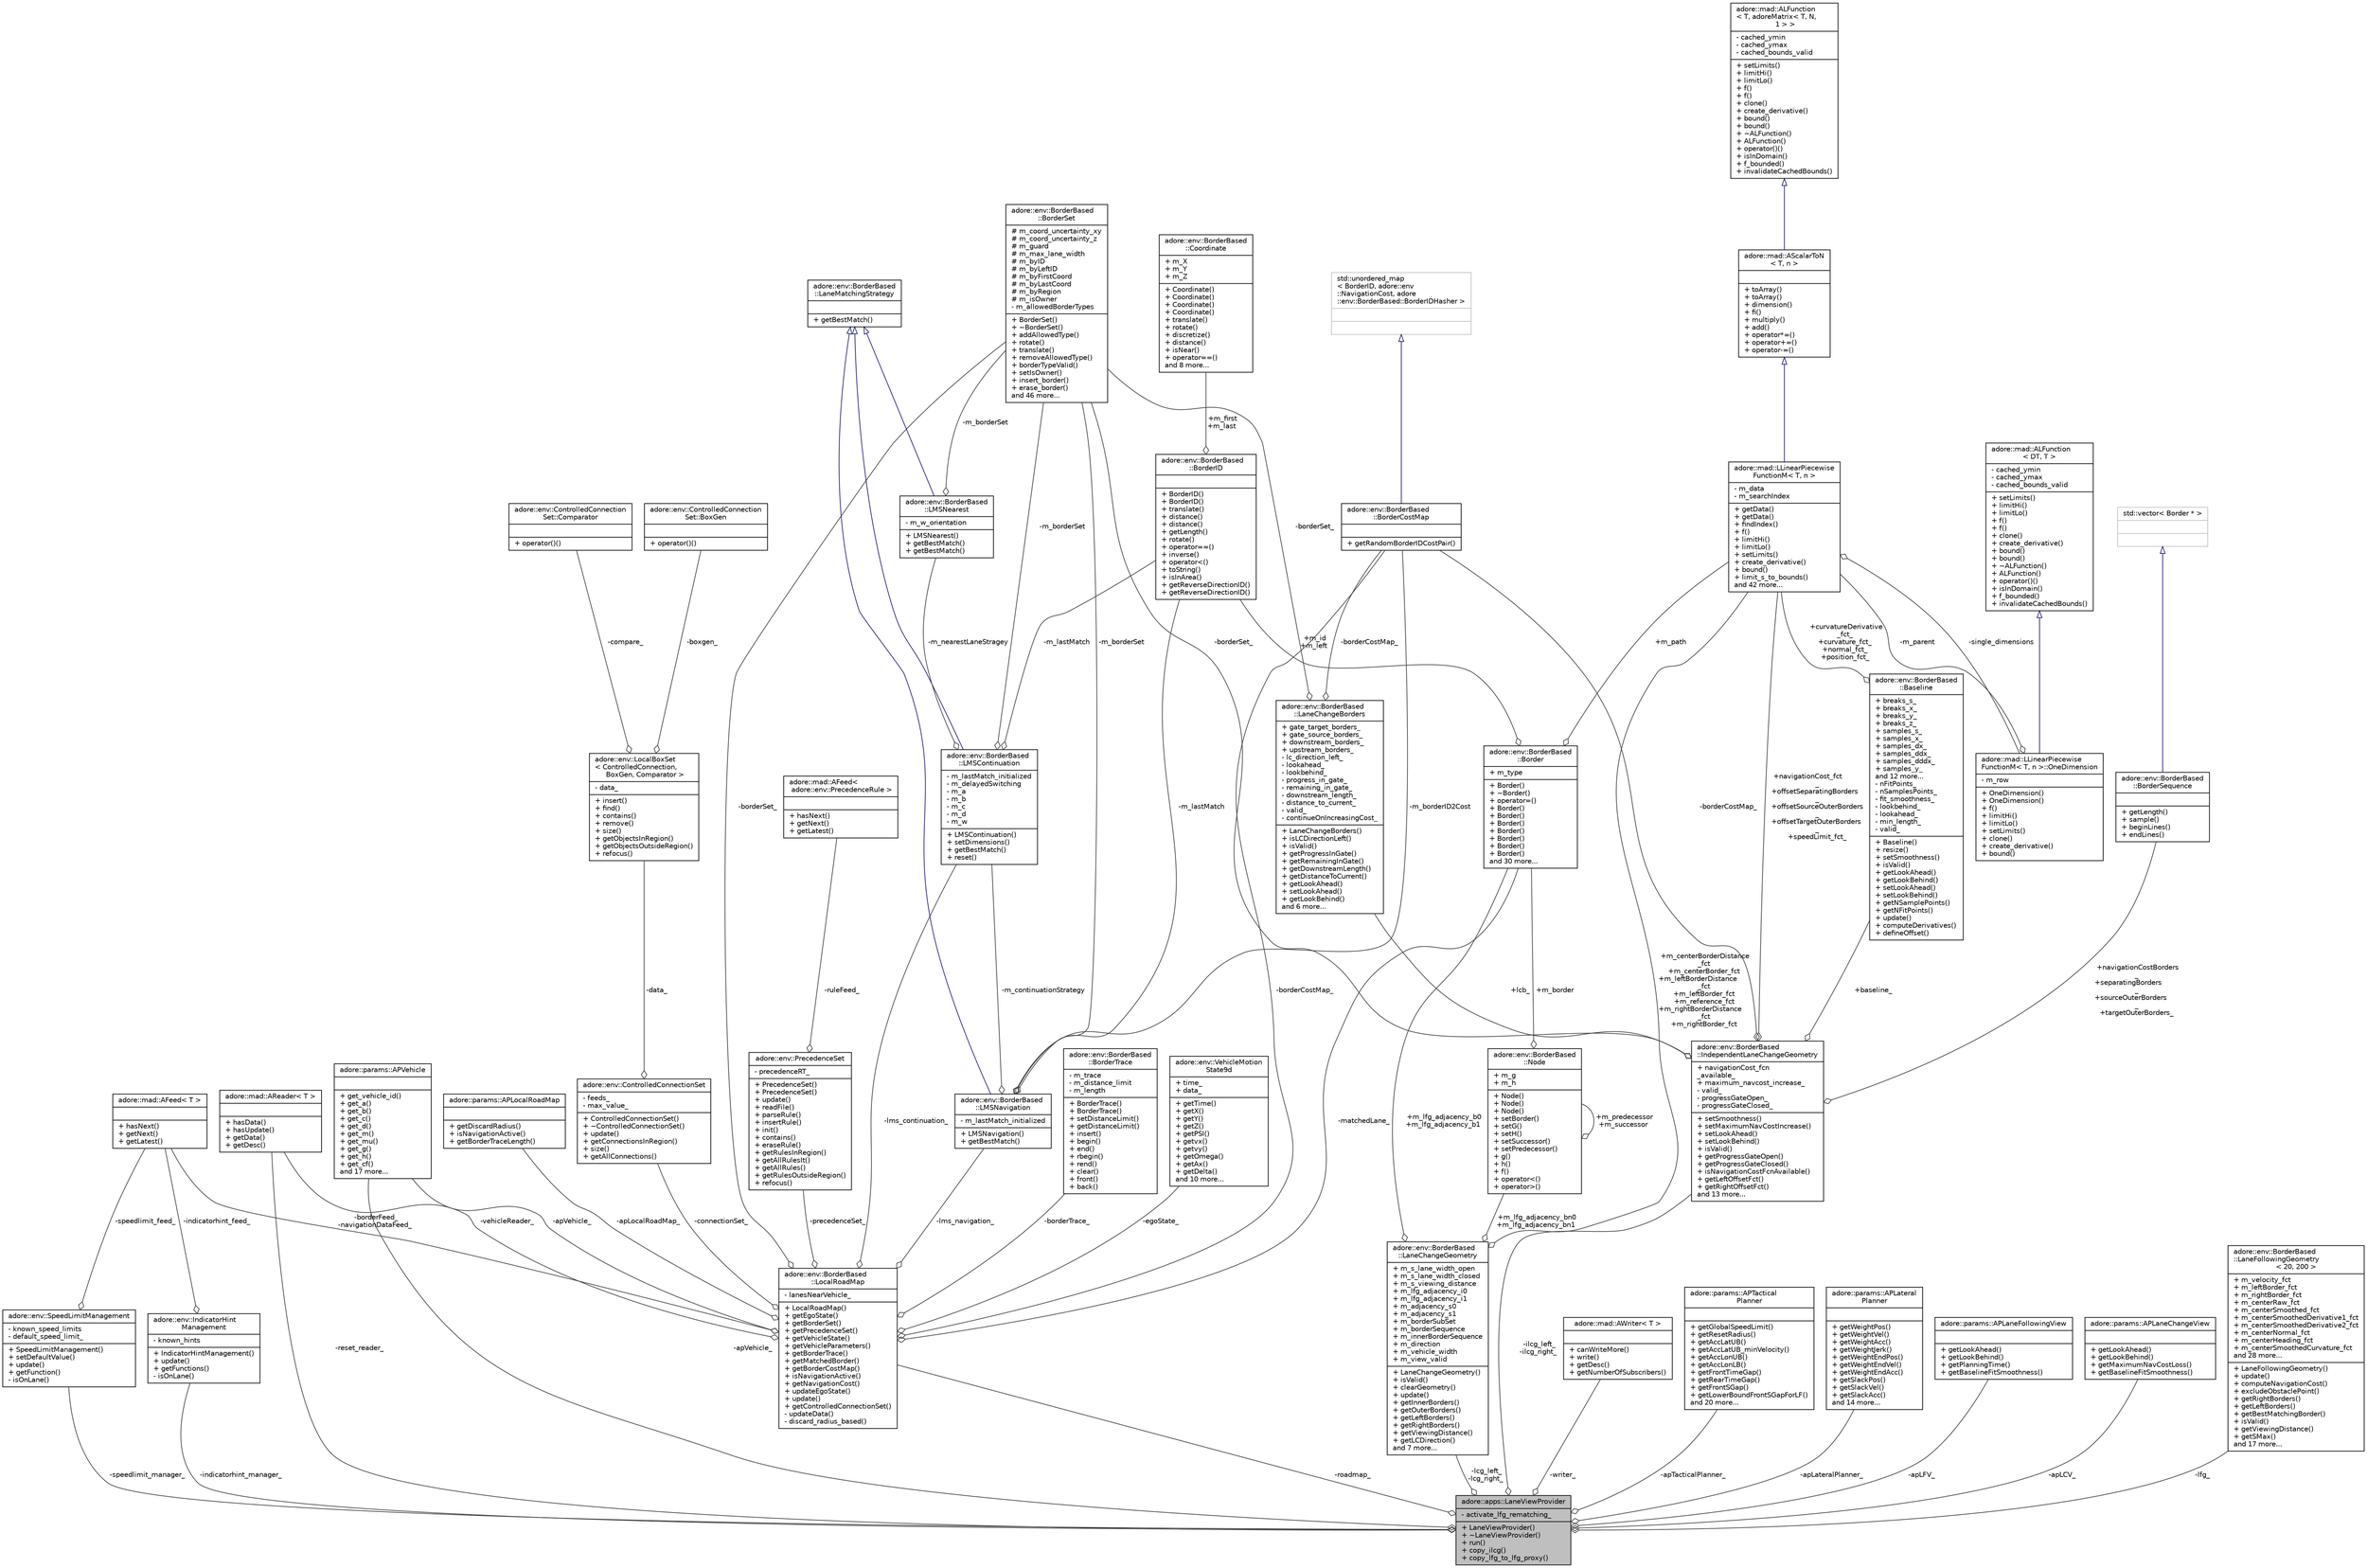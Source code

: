 digraph "adore::apps::LaneViewProvider"
{
 // LATEX_PDF_SIZE
  edge [fontname="Helvetica",fontsize="10",labelfontname="Helvetica",labelfontsize="10"];
  node [fontname="Helvetica",fontsize="10",shape=record];
  Node1 [label="{adore::apps::LaneViewProvider\n|- activate_lfg_rematching_\l|+ LaneViewProvider()\l+ ~LaneViewProvider()\l+ run()\l+ copy_ilcg()\l+ copy_lfg_to_lfg_proxy()\l}",height=0.2,width=0.4,color="black", fillcolor="grey75", style="filled", fontcolor="black",tooltip="A node which computes lanefollowing and lanechange geometry and provides the results to subsequent mo..."];
  Node2 -> Node1 [color="grey25",fontsize="10",style="solid",label=" -reset_reader_" ,arrowhead="odiamond",fontname="Helvetica"];
  Node2 [label="{adore::mad::AReader\< T \>\n||+ hasData()\l+ hasUpdate()\l+ getData()\l+ getDesc()\l}",height=0.2,width=0.4,color="black", fillcolor="white", style="filled",URL="$classadore_1_1mad_1_1AReader.html",tooltip=" "];
  Node3 -> Node1 [color="grey25",fontsize="10",style="solid",label=" -apVehicle_" ,arrowhead="odiamond",fontname="Helvetica"];
  Node3 [label="{adore::params::APVehicle\n||+ get_vehicle_id()\l+ get_a()\l+ get_b()\l+ get_c()\l+ get_d()\l+ get_m()\l+ get_mu()\l+ get_g()\l+ get_h()\l+ get_cf()\land 17 more...\l}",height=0.2,width=0.4,color="black", fillcolor="white", style="filled",URL="$classadore_1_1params_1_1APVehicle.html",tooltip="abstract class for vehicle configuration related paremeters"];
  Node4 -> Node1 [color="grey25",fontsize="10",style="solid",label=" -writer_" ,arrowhead="odiamond",fontname="Helvetica"];
  Node4 [label="{adore::mad::AWriter\< T \>\n||+ canWriteMore()\l+ write()\l+ getDesc()\l+ getNumberOfSubscribers()\l}",height=0.2,width=0.4,color="black", fillcolor="white", style="filled",URL="$classadore_1_1mad_1_1AWriter.html",tooltip=" "];
  Node5 -> Node1 [color="grey25",fontsize="10",style="solid",label=" -apTacticalPlanner_" ,arrowhead="odiamond",fontname="Helvetica"];
  Node5 [label="{adore::params::APTactical\lPlanner\n||+ getGlobalSpeedLimit()\l+ getResetRadius()\l+ getAccLatUB()\l+ getAccLatUB_minVelocity()\l+ getAccLonUB()\l+ getAccLonLB()\l+ getFrontTimeGap()\l+ getRearTimeGap()\l+ getFrontSGap()\l+ getLowerBoundFrontSGapForLF()\land 20 more...\l}",height=0.2,width=0.4,color="black", fillcolor="white", style="filled",URL="$classadore_1_1params_1_1APTacticalPlanner.html",tooltip="abstract classs containing parameters to configure aspects and constraints of the tactical planner"];
  Node6 -> Node1 [color="grey25",fontsize="10",style="solid",label=" -speedlimit_manager_" ,arrowhead="odiamond",fontname="Helvetica"];
  Node6 [label="{adore::env::SpeedLimitManagement\n|- known_speed_limits\l- default_speed_limit_\l|+ SpeedLimitManagement()\l+ setDefaultValue()\l+ update()\l+ getFunction()\l- isOnLane()\l}",height=0.2,width=0.4,color="black", fillcolor="white", style="filled",URL="$classadore_1_1env_1_1SpeedLimitManagement.html",tooltip="automatically manage speed limit information based on current vehicle position"];
  Node7 -> Node6 [color="grey25",fontsize="10",style="solid",label=" -speedlimit_feed_" ,arrowhead="odiamond",fontname="Helvetica"];
  Node7 [label="{adore::mad::AFeed\< T \>\n||+ hasNext()\l+ getNext()\l+ getLatest()\l}",height=0.2,width=0.4,color="black", fillcolor="white", style="filled",URL="$classadore_1_1mad_1_1AFeed.html",tooltip=" "];
  Node8 -> Node1 [color="grey25",fontsize="10",style="solid",label=" -apLateralPlanner_" ,arrowhead="odiamond",fontname="Helvetica"];
  Node8 [label="{adore::params::APLateral\lPlanner\n||+ getWeightPos()\l+ getWeightVel()\l+ getWeightAcc()\l+ getWeightJerk()\l+ getWeightEndPos()\l+ getWeightEndVel()\l+ getWeightEndAcc()\l+ getSlackPos()\l+ getSlackVel()\l+ getSlackAcc()\land 14 more...\l}",height=0.2,width=0.4,color="black", fillcolor="white", style="filled",URL="$classadore_1_1params_1_1APLateralPlanner.html",tooltip="abstract class containing parameters related to configuring the lateral planner"];
  Node9 -> Node1 [color="grey25",fontsize="10",style="solid",label=" -apLFV_" ,arrowhead="odiamond",fontname="Helvetica"];
  Node9 [label="{adore::params::APLaneFollowingView\n||+ getLookAhead()\l+ getLookBehind()\l+ getPlanningTime()\l+ getBaselineFitSmoothness()\l}",height=0.2,width=0.4,color="black", fillcolor="white", style="filled",URL="$classadore_1_1params_1_1APLaneFollowingView.html",tooltip="abstract class containing parameters for a lane following view"];
  Node10 -> Node1 [color="grey25",fontsize="10",style="solid",label=" -lcg_left_\n-lcg_right_" ,arrowhead="odiamond",fontname="Helvetica"];
  Node10 [label="{adore::env::BorderBased\l::LaneChangeGeometry\n|+ m_s_lane_width_open\l+ m_s_lane_width_closed\l+ m_s_viewing_distance\l+ m_lfg_adjacency_i0\l+ m_lfg_adjacency_i1\l+ m_adjacency_s0\l+ m_adjacency_s1\l+ m_borderSubSet\l+ m_borderSequence\l+ m_innerBorderSequence\l+ m_direction\l+ m_vehicle_width\l+ m_view_valid\l|+ LaneChangeGeometry()\l+ isValid()\l+ clearGeometry()\l+ update()\l+ getInnerBorders()\l+ getOuterBorders()\l+ getLeftBorders()\l+ getRightBorders()\l+ getViewingDistance()\l+ getLCDirection()\land 7 more...\l}",height=0.2,width=0.4,color="black", fillcolor="white", style="filled",URL="$classadore_1_1env_1_1BorderBased_1_1LaneChangeGeometry.html",tooltip="A class with a geometry description of a lane next to the current lane."];
  Node11 -> Node10 [color="grey25",fontsize="10",style="solid",label=" +m_lfg_adjacency_bn0\n+m_lfg_adjacency_bn1" ,arrowhead="odiamond",fontname="Helvetica"];
  Node11 [label="{adore::env::BorderBased\l::Node\n|+ m_g\l+ m_h\l|+ Node()\l+ Node()\l+ Node()\l+ setBorder()\l+ setG()\l+ setH()\l+ setSuccessor()\l+ setPredecessor()\l+ g()\l+ h()\l+ f()\l+ operator\<()\l+ operator\>()\l}",height=0.2,width=0.4,color="black", fillcolor="white", style="filled",URL="$structadore_1_1env_1_1BorderBased_1_1Node.html",tooltip=" "];
  Node11 -> Node11 [color="grey25",fontsize="10",style="solid",label=" +m_predecessor\n+m_successor" ,arrowhead="odiamond",fontname="Helvetica"];
  Node12 -> Node11 [color="grey25",fontsize="10",style="solid",label=" +m_border" ,arrowhead="odiamond",fontname="Helvetica"];
  Node12 [label="{adore::env::BorderBased\l::Border\n|+ m_type\l|+ Border()\l+ ~Border()\l+ operator=()\l+ Border()\l+ Border()\l+ Border()\l+ Border()\l+ Border()\l+ Border()\l+ Border()\land 30 more...\l}",height=0.2,width=0.4,color="black", fillcolor="white", style="filled",URL="$structadore_1_1env_1_1BorderBased_1_1Border.html",tooltip="The border struct contains data of the smallest."];
  Node13 -> Node12 [color="grey25",fontsize="10",style="solid",label=" +m_path" ,arrowhead="odiamond",fontname="Helvetica"];
  Node13 [label="{adore::mad::LLinearPiecewise\lFunctionM\< T, n \>\n|- m_data\l- m_searchIndex\l|+ getData()\l+ getData()\l+ findIndex()\l+ f()\l+ limitHi()\l+ limitLo()\l+ setLimits()\l+ create_derivative()\l+ bound()\l+ limit_s_to_bounds()\land 42 more...\l}",height=0.2,width=0.4,color="black", fillcolor="white", style="filled",URL="$classadore_1_1mad_1_1LLinearPiecewiseFunctionM.html",tooltip=" "];
  Node14 -> Node13 [dir="back",color="midnightblue",fontsize="10",style="solid",arrowtail="onormal",fontname="Helvetica"];
  Node14 [label="{adore::mad::AScalarToN\l\< T, n \>\n||+ toArray()\l+ toArray()\l+ dimension()\l+ fi()\l+ multiply()\l+ add()\l+ operator*=()\l+ operator+=()\l+ operator-=()\l}",height=0.2,width=0.4,color="black", fillcolor="white", style="filled",URL="$classadore_1_1mad_1_1AScalarToN.html",tooltip=" "];
  Node15 -> Node14 [dir="back",color="midnightblue",fontsize="10",style="solid",arrowtail="onormal",fontname="Helvetica"];
  Node15 [label="{adore::mad::ALFunction\l\< T, adoreMatrix\< T, N,\l 1 \> \>\n|- cached_ymin\l- cached_ymax\l- cached_bounds_valid\l|+ setLimits()\l+ limitHi()\l+ limitLo()\l+ f()\l+ f()\l+ clone()\l+ create_derivative()\l+ bound()\l+ bound()\l+ ~ALFunction()\l+ ALFunction()\l+ operator()()\l+ isInDomain()\l+ f_bounded()\l+ invalidateCachedBounds()\l}",height=0.2,width=0.4,color="black", fillcolor="white", style="filled",URL="$classadore_1_1mad_1_1ALFunction.html",tooltip=" "];
  Node16 -> Node13 [color="grey25",fontsize="10",style="solid",label=" -single_dimensions" ,arrowhead="odiamond",fontname="Helvetica"];
  Node16 [label="{adore::mad::LLinearPiecewise\lFunctionM\< T, n \>::OneDimension\n|- m_row\l|+ OneDimension()\l+ OneDimension()\l+ f()\l+ limitHi()\l+ limitLo()\l+ setLimits()\l+ clone()\l+ create_derivative()\l+ bound()\l}",height=0.2,width=0.4,color="black", fillcolor="white", style="filled",URL="$classadore_1_1mad_1_1LLinearPiecewiseFunctionM_1_1OneDimension.html",tooltip=" "];
  Node17 -> Node16 [dir="back",color="midnightblue",fontsize="10",style="solid",arrowtail="onormal",fontname="Helvetica"];
  Node17 [label="{adore::mad::ALFunction\l\< DT, T \>\n|- cached_ymin\l- cached_ymax\l- cached_bounds_valid\l|+ setLimits()\l+ limitHi()\l+ limitLo()\l+ f()\l+ f()\l+ clone()\l+ create_derivative()\l+ bound()\l+ bound()\l+ ~ALFunction()\l+ ALFunction()\l+ operator()()\l+ isInDomain()\l+ f_bounded()\l+ invalidateCachedBounds()\l}",height=0.2,width=0.4,color="black", fillcolor="white", style="filled",URL="$classadore_1_1mad_1_1ALFunction.html",tooltip=" "];
  Node13 -> Node16 [color="grey25",fontsize="10",style="solid",label=" -m_parent" ,arrowhead="odiamond",fontname="Helvetica"];
  Node18 -> Node12 [color="grey25",fontsize="10",style="solid",label=" +m_id\n+m_left" ,arrowhead="odiamond",fontname="Helvetica"];
  Node18 [label="{adore::env::BorderBased\l::BorderID\n||+ BorderID()\l+ BorderID()\l+ translate()\l+ distance()\l+ distance()\l+ getLength()\l+ rotate()\l+ operator==()\l+ inverse()\l+ operator\<()\l+ toString()\l+ isInArea()\l+ getReverseDirectionID()\l+ getReverseDirectionID()\l}",height=0.2,width=0.4,color="black", fillcolor="white", style="filled",URL="$structadore_1_1env_1_1BorderBased_1_1BorderID.html",tooltip="This struct identifies a Border by the coordinates of the starting and the end point."];
  Node19 -> Node18 [color="grey25",fontsize="10",style="solid",label=" +m_first\n+m_last" ,arrowhead="odiamond",fontname="Helvetica"];
  Node19 [label="{adore::env::BorderBased\l::Coordinate\n|+ m_X\l+ m_Y\l+ m_Z\l|+ Coordinate()\l+ Coordinate()\l+ Coordinate()\l+ Coordinate()\l+ translate()\l+ rotate()\l+ discretize()\l+ distance()\l+ isNear()\l+ operator==()\land 8 more...\l}",height=0.2,width=0.4,color="black", fillcolor="white", style="filled",URL="$structadore_1_1env_1_1BorderBased_1_1Coordinate.html",tooltip="This struct represents 3-dimensional coordines."];
  Node13 -> Node10 [color="grey25",fontsize="10",style="solid",label=" +m_centerBorderDistance\l_fct\n+m_centerBorder_fct\n+m_leftBorderDistance\l_fct\n+m_leftBorder_fct\n+m_reference_fct\n+m_rightBorderDistance\l_fct\n+m_rightBorder_fct" ,arrowhead="odiamond",fontname="Helvetica"];
  Node12 -> Node10 [color="grey25",fontsize="10",style="solid",label=" +m_lfg_adjacency_b0\n+m_lfg_adjacency_b1" ,arrowhead="odiamond",fontname="Helvetica"];
  Node20 -> Node1 [color="grey25",fontsize="10",style="solid",label=" -indicatorhint_manager_" ,arrowhead="odiamond",fontname="Helvetica"];
  Node20 [label="{adore::env::IndicatorHint\lManagement\n|- known_hints\l|+ IndicatorHintManagement()\l+ update()\l+ getFunctions()\l- isOnLane()\l}",height=0.2,width=0.4,color="black", fillcolor="white", style="filled",URL="$classadore_1_1env_1_1IndicatorHintManagement.html",tooltip="automatically manage indicator hints based on current vehicle position"];
  Node7 -> Node20 [color="grey25",fontsize="10",style="solid",label=" -indicatorhint_feed_" ,arrowhead="odiamond",fontname="Helvetica"];
  Node21 -> Node1 [color="grey25",fontsize="10",style="solid",label=" -roadmap_" ,arrowhead="odiamond",fontname="Helvetica"];
  Node21 [label="{adore::env::BorderBased\l::LocalRoadMap\n|- lanesNearVehicle_\l|+ LocalRoadMap()\l+ getEgoState()\l+ getBorderSet()\l+ getPrecedenceSet()\l+ getVehicleState()\l+ getVehicleParameters()\l+ getBorderTrace()\l+ getMatchedBorder()\l+ getBorderCostMap()\l+ isNavigationActive()\l+ getNavigationCost()\l+ updateEgoState()\l+ update()\l+ getControlledConnectionSet()\l- updateData()\l- discard_radius_based()\l}",height=0.2,width=0.4,color="black", fillcolor="white", style="filled",URL="$classadore_1_1env_1_1BorderBased_1_1LocalRoadMap.html",tooltip=" "];
  Node22 -> Node21 [color="grey25",fontsize="10",style="solid",label=" -borderTrace_" ,arrowhead="odiamond",fontname="Helvetica"];
  Node22 [label="{adore::env::BorderBased\l::BorderTrace\n|- m_trace\l- m_distance_limit\l- m_length\l|+ BorderTrace()\l+ BorderTrace()\l+ setDistanceLimit()\l+ getDistanceLimit()\l+ insert()\l+ begin()\l+ end()\l+ rbegin()\l+ rend()\l+ clear()\l+ front()\l+ back()\l}",height=0.2,width=0.4,color="black", fillcolor="white", style="filled",URL="$classadore_1_1env_1_1BorderBased_1_1BorderTrace.html",tooltip=" "];
  Node2 -> Node21 [color="grey25",fontsize="10",style="solid",label=" -vehicleReader_" ,arrowhead="odiamond",fontname="Helvetica"];
  Node23 -> Node21 [color="grey25",fontsize="10",style="solid",label=" -egoState_" ,arrowhead="odiamond",fontname="Helvetica"];
  Node23 [label="{adore::env::VehicleMotion\lState9d\n|+ time_\l+ data_\l|+ getTime()\l+ getX()\l+ getY()\l+ getZ()\l+ getPSI()\l+ getvx()\l+ getvy()\l+ getOmega()\l+ getAx()\l+ getDelta()\land 10 more...\l}",height=0.2,width=0.4,color="black", fillcolor="white", style="filled",URL="$structadore_1_1env_1_1VehicleMotionState9d.html",tooltip="This struct holds the motion state of the vehicle in 9d."];
  Node24 -> Node21 [color="grey25",fontsize="10",style="solid",label=" -precedenceSet_" ,arrowhead="odiamond",fontname="Helvetica"];
  Node24 [label="{adore::env::PrecedenceSet\n|- precedenceRT_\l|+ PrecedenceSet()\l+ PrecedenceSet()\l+ update()\l+ readFile()\l+ parseRule()\l+ insertRule()\l+ init()\l+ contains()\l+ eraseRule()\l+ getRulesInRegion()\l+ getAllRulesIt()\l+ getAllRules()\l+ getRulesOutsideRegion()\l+ refocus()\l}",height=0.2,width=0.4,color="black", fillcolor="white", style="filled",URL="$classadore_1_1env_1_1PrecedenceSet.html",tooltip="PrecedenceSet contains PrecedenceRules, indexed by the area they affect."];
  Node25 -> Node24 [color="grey25",fontsize="10",style="solid",label=" -ruleFeed_" ,arrowhead="odiamond",fontname="Helvetica"];
  Node25 [label="{adore::mad::AFeed\<\l adore::env::PrecedenceRule \>\n||+ hasNext()\l+ getNext()\l+ getLatest()\l}",height=0.2,width=0.4,color="black", fillcolor="white", style="filled",URL="$classadore_1_1mad_1_1AFeed.html",tooltip=" "];
  Node26 -> Node21 [color="grey25",fontsize="10",style="solid",label=" -borderSet_" ,arrowhead="odiamond",fontname="Helvetica"];
  Node26 [label="{adore::env::BorderBased\l::BorderSet\n|# m_coord_uncertainty_xy\l# m_coord_uncertainty_z\l# m_guard\l# m_max_lane_width\l# m_byID\l# m_byLeftID\l# m_byFirstCoord\l# m_byLastCoord\l# m_byRegion\l# m_isOwner\l- m_allowedBorderTypes\l|+ BorderSet()\l+ ~BorderSet()\l+ addAllowedType()\l+ rotate()\l+ translate()\l+ removeAllowedType()\l+ borderTypeValid()\l+ setIsOwner()\l+ insert_border()\l+ erase_border()\land 46 more...\l}",height=0.2,width=0.4,color="black", fillcolor="white", style="filled",URL="$classadore_1_1env_1_1BorderBased_1_1BorderSet.html",tooltip="efficiently store borders in boost R-tree"];
  Node3 -> Node21 [color="grey25",fontsize="10",style="solid",label=" -apVehicle_" ,arrowhead="odiamond",fontname="Helvetica"];
  Node27 -> Node21 [color="grey25",fontsize="10",style="solid",label=" -borderCostMap_" ,arrowhead="odiamond",fontname="Helvetica"];
  Node27 [label="{adore::env::BorderBased\l::BorderCostMap\n||+ getRandomBorderIDCostPair()\l}",height=0.2,width=0.4,color="black", fillcolor="white", style="filled",URL="$classadore_1_1env_1_1BorderBased_1_1BorderCostMap.html",tooltip=" "];
  Node28 -> Node27 [dir="back",color="midnightblue",fontsize="10",style="solid",arrowtail="onormal",fontname="Helvetica"];
  Node28 [label="{std::unordered_map\l\< BorderID, adore::env\l::NavigationCost, adore\l::env::BorderBased::BorderIDHasher \>\n||}",height=0.2,width=0.4,color="grey75", fillcolor="white", style="filled",tooltip=" "];
  Node7 -> Node21 [color="grey25",fontsize="10",style="solid",label=" -borderFeed_\n-navigationDataFeed_" ,arrowhead="odiamond",fontname="Helvetica"];
  Node29 -> Node21 [color="grey25",fontsize="10",style="solid",label=" -lms_continuation_" ,arrowhead="odiamond",fontname="Helvetica"];
  Node29 [label="{adore::env::BorderBased\l::LMSContinuation\n|- m_lastMatch_initialized\l- m_delayedSwitching\l- m_a\l- m_b\l- m_c\l- m_d\l- m_w\l|+ LMSContinuation()\l+ setDimensions()\l+ getBestMatch()\l+ reset()\l}",height=0.2,width=0.4,color="black", fillcolor="white", style="filled",URL="$classadore_1_1env_1_1BorderBased_1_1LMSContinuation.html",tooltip=" "];
  Node30 -> Node29 [dir="back",color="midnightblue",fontsize="10",style="solid",arrowtail="onormal",fontname="Helvetica"];
  Node30 [label="{adore::env::BorderBased\l::LaneMatchingStrategy\n||+ getBestMatch()\l}",height=0.2,width=0.4,color="black", fillcolor="white", style="filled",URL="$classadore_1_1env_1_1BorderBased_1_1LaneMatchingStrategy.html",tooltip=" "];
  Node26 -> Node29 [color="grey25",fontsize="10",style="solid",label=" -m_borderSet" ,arrowhead="odiamond",fontname="Helvetica"];
  Node18 -> Node29 [color="grey25",fontsize="10",style="solid",label=" -m_lastMatch" ,arrowhead="odiamond",fontname="Helvetica"];
  Node31 -> Node29 [color="grey25",fontsize="10",style="solid",label=" -m_nearestLaneStragey" ,arrowhead="odiamond",fontname="Helvetica"];
  Node31 [label="{adore::env::BorderBased\l::LMSNearest\n|- m_w_orientation\l|+ LMSNearest()\l+ getBestMatch()\l+ getBestMatch()\l}",height=0.2,width=0.4,color="black", fillcolor="white", style="filled",URL="$classadore_1_1env_1_1BorderBased_1_1LMSNearest.html",tooltip=" "];
  Node30 -> Node31 [dir="back",color="midnightblue",fontsize="10",style="solid",arrowtail="onormal",fontname="Helvetica"];
  Node26 -> Node31 [color="grey25",fontsize="10",style="solid",label=" -m_borderSet" ,arrowhead="odiamond",fontname="Helvetica"];
  Node12 -> Node21 [color="grey25",fontsize="10",style="solid",label=" -matchedLane_" ,arrowhead="odiamond",fontname="Helvetica"];
  Node32 -> Node21 [color="grey25",fontsize="10",style="solid",label=" -connectionSet_" ,arrowhead="odiamond",fontname="Helvetica"];
  Node32 [label="{adore::env::ControlledConnectionSet\n|- feeds_\l- max_value_\l|+ ControlledConnectionSet()\l+ ~ControlledConnectionSet()\l+ update()\l+ getConnectionsInRegion()\l+ size()\l+ getAllConnections()\l}",height=0.2,width=0.4,color="black", fillcolor="white", style="filled",URL="$classadore_1_1env_1_1ControlledConnectionSet.html",tooltip=" "];
  Node33 -> Node32 [color="grey25",fontsize="10",style="solid",label=" -data_" ,arrowhead="odiamond",fontname="Helvetica"];
  Node33 [label="{adore::env::LocalBoxSet\l\< ControlledConnection,\l BoxGen, Comparator \>\n|- data_\l|+ insert()\l+ find()\l+ contains()\l+ remove()\l+ size()\l+ getObjectsInRegion()\l+ getObjectsOutsideRegion()\l+ refocus()\l}",height=0.2,width=0.4,color="black", fillcolor="white", style="filled",URL="$classadore_1_1env_1_1LocalBoxSet.html",tooltip=" "];
  Node34 -> Node33 [color="grey25",fontsize="10",style="solid",label=" -compare_" ,arrowhead="odiamond",fontname="Helvetica"];
  Node34 [label="{adore::env::ControlledConnection\lSet::Comparator\n||+ operator()()\l}",height=0.2,width=0.4,color="black", fillcolor="white", style="filled",URL="$structadore_1_1env_1_1ControlledConnectionSet_1_1Comparator.html",tooltip=" "];
  Node35 -> Node33 [color="grey25",fontsize="10",style="solid",label=" -boxgen_" ,arrowhead="odiamond",fontname="Helvetica"];
  Node35 [label="{adore::env::ControlledConnection\lSet::BoxGen\n||+ operator()()\l}",height=0.2,width=0.4,color="black", fillcolor="white", style="filled",URL="$structadore_1_1env_1_1ControlledConnectionSet_1_1BoxGen.html",tooltip=" "];
  Node36 -> Node21 [color="grey25",fontsize="10",style="solid",label=" -apLocalRoadMap_" ,arrowhead="odiamond",fontname="Helvetica"];
  Node36 [label="{adore::params::APLocalRoadMap\n||+ getDiscardRadius()\l+ isNavigationActive()\l+ getBorderTraceLength()\l}",height=0.2,width=0.4,color="black", fillcolor="white", style="filled",URL="$classadore_1_1params_1_1APLocalRoadMap.html",tooltip="abstract class to configure the local view of the road map"];
  Node37 -> Node21 [color="grey25",fontsize="10",style="solid",label=" -lms_navigation_" ,arrowhead="odiamond",fontname="Helvetica"];
  Node37 [label="{adore::env::BorderBased\l::LMSNavigation\n|- m_lastMatch_initialized\l|+ LMSNavigation()\l+ getBestMatch()\l}",height=0.2,width=0.4,color="black", fillcolor="white", style="filled",URL="$classadore_1_1env_1_1BorderBased_1_1LMSNavigation.html",tooltip=" "];
  Node30 -> Node37 [dir="back",color="midnightblue",fontsize="10",style="solid",arrowtail="onormal",fontname="Helvetica"];
  Node26 -> Node37 [color="grey25",fontsize="10",style="solid",label=" -m_borderSet" ,arrowhead="odiamond",fontname="Helvetica"];
  Node27 -> Node37 [color="grey25",fontsize="10",style="solid",label=" -m_borderID2Cost" ,arrowhead="odiamond",fontname="Helvetica"];
  Node29 -> Node37 [color="grey25",fontsize="10",style="solid",label=" -m_continuationStrategy" ,arrowhead="odiamond",fontname="Helvetica"];
  Node18 -> Node37 [color="grey25",fontsize="10",style="solid",label=" -m_lastMatch" ,arrowhead="odiamond",fontname="Helvetica"];
  Node38 -> Node1 [color="grey25",fontsize="10",style="solid",label=" -ilcg_left_\n-ilcg_right_" ,arrowhead="odiamond",fontname="Helvetica"];
  Node38 [label="{adore::env::BorderBased\l::IndependentLaneChangeGeometry\n|+ navigationCost_fcn\l_available_\l+ maximum_navcost_increase_\l- valid_\l- progressGateOpen_\l- progressGateClosed_\l|+ setSmoothness()\l+ setMaximumNavCostIncrease()\l+ setLookAhead()\l+ setLookBehind()\l+ isValid()\l+ getProgressGateOpen()\l+ getProgressGateClosed()\l+ isNavigationCostFcnAvailable()\l+ getLeftOffsetFct()\l+ getRightOffsetFct()\land 13 more...\l}",height=0.2,width=0.4,color="black", fillcolor="white", style="filled",URL="$classadore_1_1env_1_1BorderBased_1_1IndependentLaneChangeGeometry.html",tooltip="A class for computation of the geometric information required to perform lane changes...."];
  Node13 -> Node38 [color="grey25",fontsize="10",style="solid",label=" +navigationCost_fct\l_\n+offsetSeparatingBorders\l_\n+offsetSourceOuterBorders\l_\n+offsetTargetOuterBorders\l_\n+speedLimit_fct_" ,arrowhead="odiamond",fontname="Helvetica"];
  Node26 -> Node38 [color="grey25",fontsize="10",style="solid",label=" -borderSet_" ,arrowhead="odiamond",fontname="Helvetica"];
  Node27 -> Node38 [color="grey25",fontsize="10",style="solid",label=" -borderCostMap_" ,arrowhead="odiamond",fontname="Helvetica"];
  Node39 -> Node38 [color="grey25",fontsize="10",style="solid",label=" +lcb_" ,arrowhead="odiamond",fontname="Helvetica"];
  Node39 [label="{adore::env::BorderBased\l::LaneChangeBorders\n|+ gate_target_borders_\l+ gate_source_borders_\l+ downstream_borders_\l+ upstream_borders_\l- lc_direction_left_\l- lookahead_\l- lookbehind_\l- progress_in_gate_\l- remaining_in_gate_\l- downstream_length_\l- distance_to_current_\l- valid_\l- continueOnIncreasingCost_\l|+ LaneChangeBorders()\l+ isLCDirectionLeft()\l+ isValid()\l+ getProgressInGate()\l+ getRemainingInGate()\l+ getDownstreamLength()\l+ getDistanceToCurrent()\l+ getLookAhead()\l+ setLookAhead()\l+ getLookBehind()\land 6 more...\l}",height=0.2,width=0.4,color="black", fillcolor="white", style="filled",URL="$classadore_1_1env_1_1BorderBased_1_1LaneChangeBorders.html",tooltip="Selects Borders from BorderSet required for LaneChangeView construction."];
  Node26 -> Node39 [color="grey25",fontsize="10",style="solid",label=" -borderSet_" ,arrowhead="odiamond",fontname="Helvetica"];
  Node27 -> Node39 [color="grey25",fontsize="10",style="solid",label=" -borderCostMap_" ,arrowhead="odiamond",fontname="Helvetica"];
  Node40 -> Node38 [color="grey25",fontsize="10",style="solid",label=" +baseline_" ,arrowhead="odiamond",fontname="Helvetica"];
  Node40 [label="{adore::env::BorderBased\l::Baseline\n|+ breaks_s_\l+ breaks_x_\l+ breaks_y_\l+ breaks_z_\l+ samples_s_\l+ samples_x_\l+ samples_dx_\l+ samples_ddx_\l+ samples_dddx_\l+ samples_y_\land 12 more...\l- nFitPoints_\l- nSamplesPoints_\l- fit_smoothness_\l- lookbehind_\l- lookahead_\l- min_length_\l- valid_\l|+ Baseline()\l+ resize()\l+ setSmoothness()\l+ isValid()\l+ getLookAhead()\l+ getLookBehind()\l+ setLookAhead()\l+ setLookBehind()\l+ getNSamplePoints()\l+ getNFitPoints()\l+ update()\l+ computeDerivatives()\l+ defineOffset()\l}",height=0.2,width=0.4,color="black", fillcolor="white", style="filled",URL="$classadore_1_1env_1_1BorderBased_1_1Baseline.html",tooltip="A local, non-linear, smooth road coordinate system generated from a sequence of borders."];
  Node13 -> Node40 [color="grey25",fontsize="10",style="solid",label=" +curvatureDerivative\l_fct_\n+curvature_fct_\n+normal_fct_\n+position_fct_" ,arrowhead="odiamond",fontname="Helvetica"];
  Node41 -> Node38 [color="grey25",fontsize="10",style="solid",label=" +navigationCostBorders\l_\n+separatingBorders\l_\n+sourceOuterBorders\l_\n+targetOuterBorders_" ,arrowhead="odiamond",fontname="Helvetica"];
  Node41 [label="{adore::env::BorderBased\l::BorderSequence\n||+ getLength()\l+ sample()\l+ beginLines()\l+ endLines()\l}",height=0.2,width=0.4,color="black", fillcolor="white", style="filled",URL="$classadore_1_1env_1_1BorderBased_1_1BorderSequence.html",tooltip="A class which augments a vector of Border* with some sampling features."];
  Node42 -> Node41 [dir="back",color="midnightblue",fontsize="10",style="solid",arrowtail="onormal",fontname="Helvetica"];
  Node42 [label="{std::vector\< Border * \>\n||}",height=0.2,width=0.4,color="grey75", fillcolor="white", style="filled",tooltip=" "];
  Node43 -> Node1 [color="grey25",fontsize="10",style="solid",label=" -apLCV_" ,arrowhead="odiamond",fontname="Helvetica"];
  Node43 [label="{adore::params::APLaneChangeView\n||+ getLookAhead()\l+ getLookBehind()\l+ getMaximumNavCostLoss()\l+ getBaselineFitSmoothness()\l}",height=0.2,width=0.4,color="black", fillcolor="white", style="filled",URL="$classadore_1_1params_1_1APLaneChangeView.html",tooltip="abstract class containing parameters for a lane change view"];
  Node44 -> Node1 [color="grey25",fontsize="10",style="solid",label=" -lfg_" ,arrowhead="odiamond",fontname="Helvetica"];
  Node44 [label="{adore::env::BorderBased\l::LaneFollowingGeometry\l\< 20, 200 \>\n|+ m_velocity_fct\l+ m_leftBorder_fct\l+ m_rightBorder_fct\l+ m_centerRaw_fct\l+ m_centerSmoothed_fct\l+ m_centerSmoothedDerivative1_fct\l+ m_centerSmoothedDerivative2_fct\l+ m_centerNormal_fct\l+ m_centerHeading_fct\l+ m_centerSmoothedCurvature_fct\land 28 more...\l|+ LaneFollowingGeometry()\l+ update()\l+ computeNavigationCost()\l+ excludeObstaclePoint()\l+ getRightBorders()\l+ getLeftBorders()\l+ getBestMatchingBorder()\l+ isValid()\l+ getViewingDistance()\l+ getSMax()\land 17 more...\l}",height=0.2,width=0.4,color="black", fillcolor="white", style="filled",URL="$classadore_1_1env_1_1BorderBased_1_1LaneFollowingGeometry.html",tooltip=" "];
}
